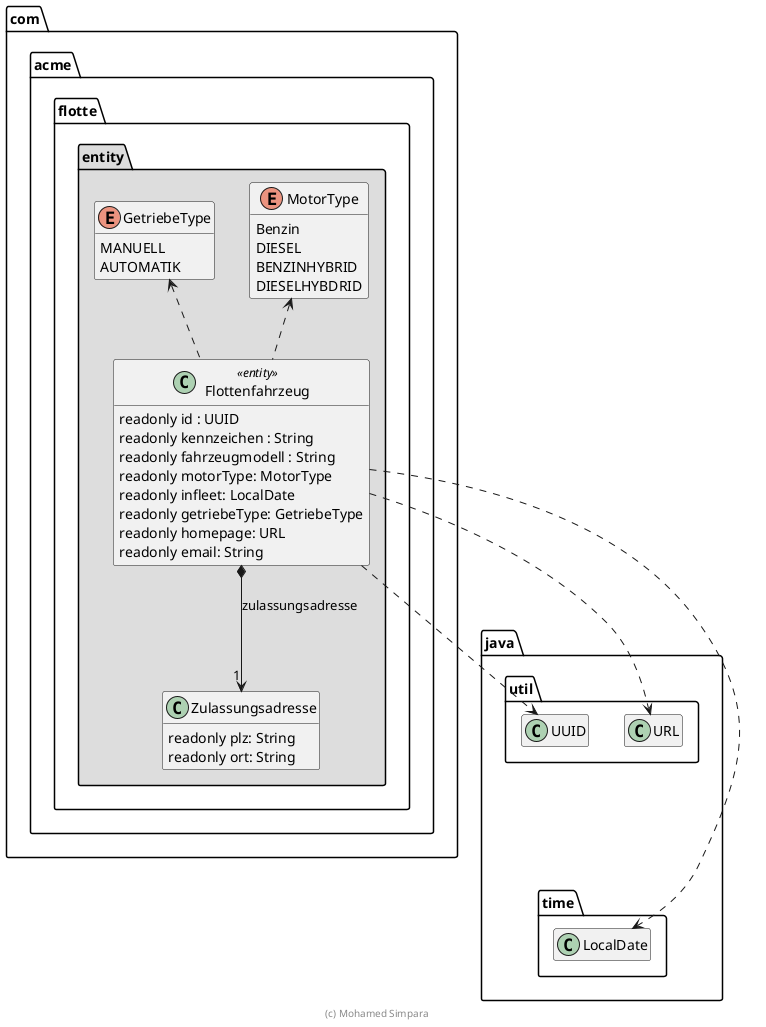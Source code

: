 
@startuml Flottenfahrzeug

skinparam classAttributeIconSize 0
' skinparam monochrome true

package java {
    package util {
        class UUID
        class URL

    }

    package time {
        class LocalDate
    }

    UUID .[hidden].> LocalDate
}

package com.acme.flotte.entity #DDDDDD {

    class Zulassungsadresse {
        readonly plz: String
        readonly ort: String
    }

    enum GetriebeType {
        MANUELL
        AUTOMATIK

    }

    enum MotorType {
        Benzin
        DIESEL
        BENZINHYBRID
        DIESELHYBDRID
    }


    class Flottenfahrzeug << entity >> {
        readonly id : UUID
        readonly kennzeichen : String
        readonly fahrzeugmodell : String
        readonly motorType: MotorType
        readonly infleet: LocalDate
        readonly getriebeType: GetriebeType
        readonly homepage: URL
        readonly email: String

    }

    Flottenfahrzeug *--> "1" Zulassungsadresse : zulassungsadresse
    Flottenfahrzeug .up.> GetriebeType
    Flottenfahrzeug .up.> MotorType
    Flottenfahrzeug ..> UUID
    Flottenfahrzeug ..> LocalDate
    Flottenfahrzeug ..> URL

}

hide empty members

footer (c) Mohamed Simpara

@enduml
